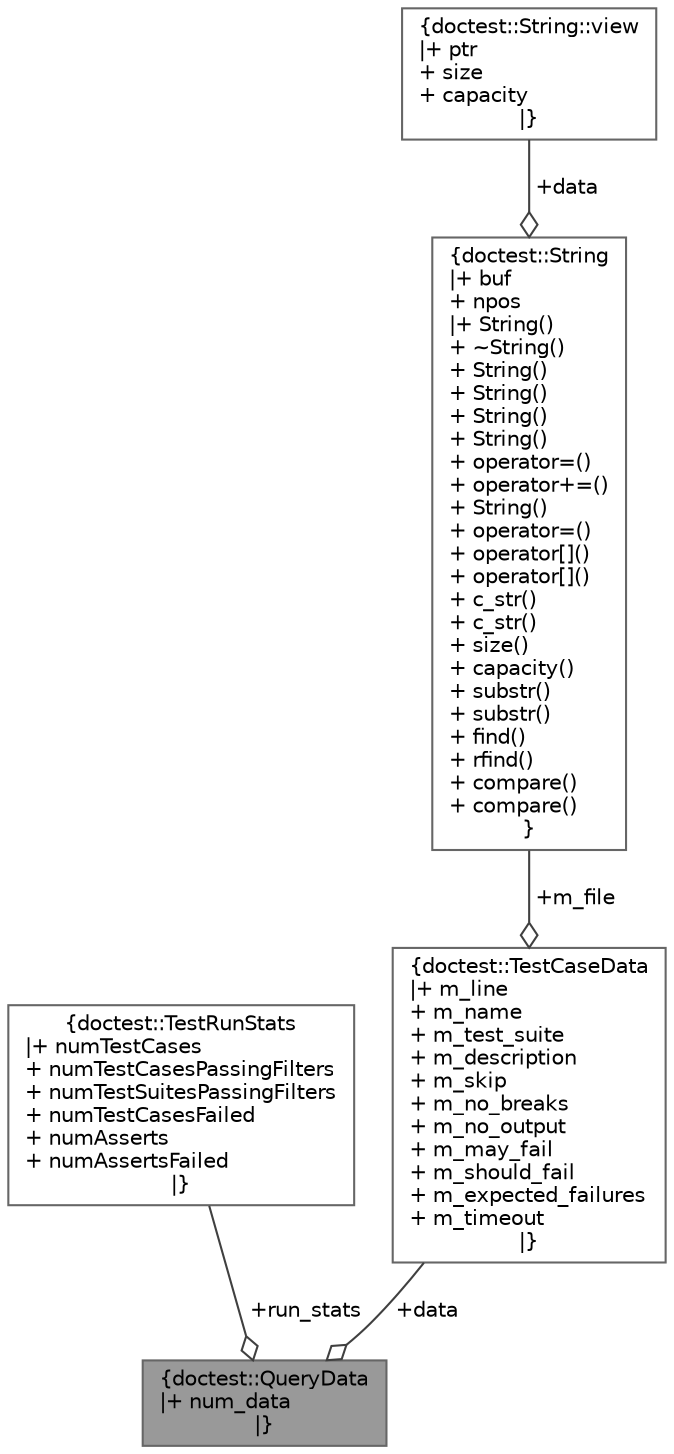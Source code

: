 digraph "doctest::QueryData"
{
 // LATEX_PDF_SIZE
  bgcolor="transparent";
  edge [fontname=Helvetica,fontsize=10,labelfontname=Helvetica,labelfontsize=10];
  node [fontname=Helvetica,fontsize=10,shape=box,height=0.2,width=0.4];
  Node1 [label="{doctest::QueryData\n|+ num_data\l|}",height=0.2,width=0.4,color="gray40", fillcolor="grey60", style="filled", fontcolor="black",tooltip=" "];
  Node2 -> Node1 [color="grey25",style="solid",label=" +run_stats" ,arrowhead="odiamond"];
  Node2 [label="{doctest::TestRunStats\n|+ numTestCases\l+ numTestCasesPassingFilters\l+ numTestSuitesPassingFilters\l+ numTestCasesFailed\l+ numAsserts\l+ numAssertsFailed\l|}",height=0.2,width=0.4,color="gray40", fillcolor="white", style="filled",URL="$structdoctest_1_1_test_run_stats.html",tooltip=" "];
  Node3 -> Node1 [color="grey25",style="solid",label=" +data" ,arrowhead="odiamond"];
  Node3 [label="{doctest::TestCaseData\n|+ m_line\l+ m_name\l+ m_test_suite\l+ m_description\l+ m_skip\l+ m_no_breaks\l+ m_no_output\l+ m_may_fail\l+ m_should_fail\l+ m_expected_failures\l+ m_timeout\l|}",height=0.2,width=0.4,color="gray40", fillcolor="white", style="filled",URL="$structdoctest_1_1_test_case_data.html",tooltip=" "];
  Node4 -> Node3 [color="grey25",style="solid",label=" +m_file" ,arrowhead="odiamond"];
  Node4 [label="{doctest::String\n|+ buf\l+ npos\l|+ String()\l+ ~String()\l+ String()\l+ String()\l+ String()\l+ String()\l+ operator=()\l+ operator+=()\l+ String()\l+ operator=()\l+ operator[]()\l+ operator[]()\l+ c_str()\l+ c_str()\l+ size()\l+ capacity()\l+ substr()\l+ substr()\l+ find()\l+ rfind()\l+ compare()\l+ compare()\l}",height=0.2,width=0.4,color="gray40", fillcolor="white", style="filled",URL="$classdoctest_1_1_string.html",tooltip=" "];
  Node5 -> Node4 [color="grey25",style="solid",label=" +data" ,arrowhead="odiamond"];
  Node5 [label="{doctest::String::view\n|+ ptr\l+ size\l+ capacity\l|}",height=0.2,width=0.4,color="gray40", fillcolor="white", style="filled",tooltip=" "];
}
